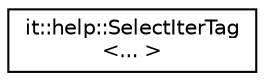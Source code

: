 digraph "Graphical Class Hierarchy"
{
  edge [fontname="Helvetica",fontsize="10",labelfontname="Helvetica",labelfontsize="10"];
  node [fontname="Helvetica",fontsize="10",shape=record];
  rankdir="LR";
  Node1 [label="it::help::SelectIterTag\l\<... \>",height=0.2,width=0.4,color="black", fillcolor="white", style="filled",URL="$structit_1_1help_1_1SelectIterTag.html"];
}
